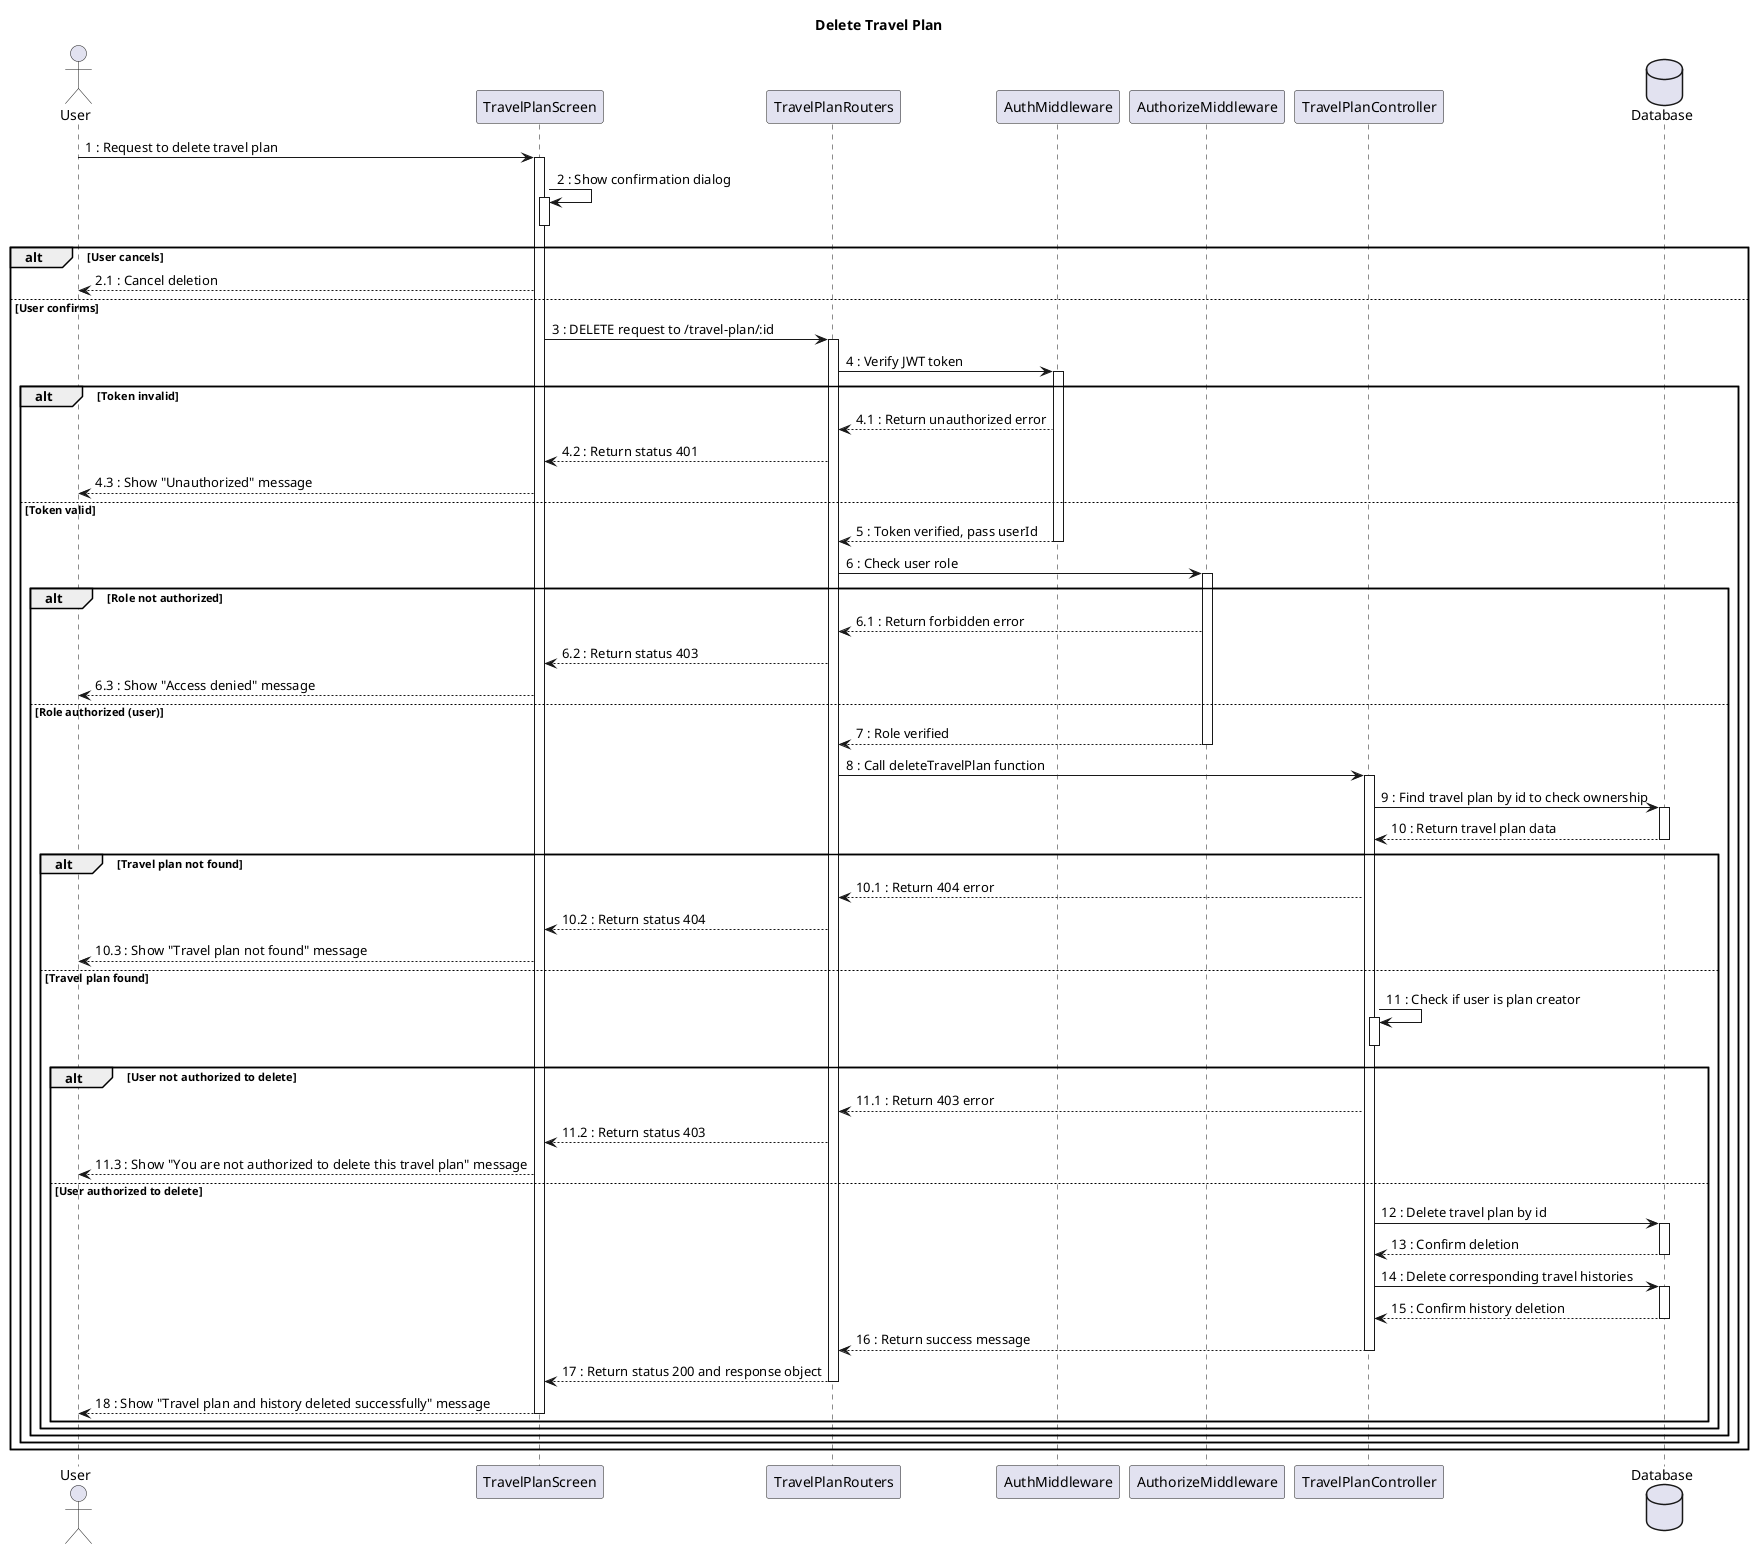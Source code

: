 @startuml
title Delete Travel Plan
actor User
participant TravelPlanScreen
participant TravelPlanRouters
participant AuthMiddleware
participant AuthorizeMiddleware
participant TravelPlanController
database Database

User -> TravelPlanScreen : 1 : Request to delete travel plan
activate TravelPlanScreen

TravelPlanScreen -> TravelPlanScreen : 2 : Show confirmation dialog
activate TravelPlanScreen
deactivate TravelPlanScreen

alt User cancels
    TravelPlanScreen --> User : 2.1 : Cancel deletion
else User confirms
    TravelPlanScreen -> TravelPlanRouters : 3 : DELETE request to /travel-plan/:id
    activate TravelPlanRouters

    TravelPlanRouters -> AuthMiddleware : 4 : Verify JWT token
    activate AuthMiddleware

    alt Token invalid
        AuthMiddleware --> TravelPlanRouters : 4.1 : Return unauthorized error
        TravelPlanRouters --> TravelPlanScreen : 4.2 : Return status 401
        TravelPlanScreen --> User : 4.3 : Show "Unauthorized" message
    else Token valid
        AuthMiddleware --> TravelPlanRouters : 5 : Token verified, pass userId
        deactivate AuthMiddleware

        TravelPlanRouters -> AuthorizeMiddleware : 6 : Check user role
        activate AuthorizeMiddleware

        alt Role not authorized
            AuthorizeMiddleware --> TravelPlanRouters : 6.1 : Return forbidden error
            TravelPlanRouters --> TravelPlanScreen : 6.2 : Return status 403
            TravelPlanScreen --> User : 6.3 : Show "Access denied" message
        else Role authorized (user)
            AuthorizeMiddleware --> TravelPlanRouters : 7 : Role verified
            deactivate AuthorizeMiddleware

            TravelPlanRouters -> TravelPlanController : 8 : Call deleteTravelPlan function
            activate TravelPlanController

            TravelPlanController -> Database : 9 : Find travel plan by id to check ownership
            activate Database
            Database --> TravelPlanController : 10 : Return travel plan data
            deactivate Database

            alt Travel plan not found
                TravelPlanController --> TravelPlanRouters : 10.1 : Return 404 error
                TravelPlanRouters --> TravelPlanScreen : 10.2 : Return status 404
                TravelPlanScreen --> User : 10.3 : Show "Travel plan not found" message
            else Travel plan found
                TravelPlanController -> TravelPlanController : 11 : Check if user is plan creator
                activate TravelPlanController
                deactivate TravelPlanController

                alt User not authorized to delete
                    TravelPlanController --> TravelPlanRouters : 11.1 : Return 403 error
                    TravelPlanRouters --> TravelPlanScreen : 11.2 : Return status 403
                    TravelPlanScreen --> User : 11.3 : Show "You are not authorized to delete this travel plan" message
                else User authorized to delete
                    TravelPlanController -> Database : 12 : Delete travel plan by id
                    activate Database
                    Database --> TravelPlanController : 13 : Confirm deletion
                    deactivate Database

                    TravelPlanController -> Database : 14 : Delete corresponding travel histories
                    activate Database
                    Database --> TravelPlanController : 15 : Confirm history deletion
                    deactivate Database

                    TravelPlanController --> TravelPlanRouters : 16 : Return success message
                    deactivate TravelPlanController
                    TravelPlanRouters --> TravelPlanScreen : 17 : Return status 200 and response object
                    deactivate TravelPlanRouters
                    TravelPlanScreen --> User : 18 : Show "Travel plan and history deleted successfully" message
                    deactivate TravelPlanScreen
                end
            end
        end
    end
end

@enduml